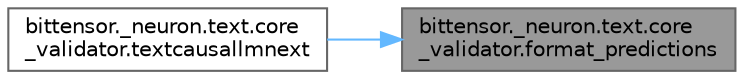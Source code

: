 digraph "bittensor._neuron.text.core_validator.format_predictions"
{
 // LATEX_PDF_SIZE
  bgcolor="transparent";
  edge [fontname=Helvetica,fontsize=10,labelfontname=Helvetica,labelfontsize=10];
  node [fontname=Helvetica,fontsize=10,shape=box,height=0.2,width=0.4];
  rankdir="RL";
  Node1 [label="bittensor._neuron.text.core\l_validator.format_predictions",height=0.2,width=0.4,color="gray40", fillcolor="grey60", style="filled", fontcolor="black",tooltip=" "];
  Node1 -> Node2 [dir="back",color="steelblue1",style="solid"];
  Node2 [label="bittensor._neuron.text.core\l_validator.textcausallmnext",height=0.2,width=0.4,color="grey40", fillcolor="white", style="filled",URL="$namespacebittensor_1_1__neuron_1_1text_1_1core__validator.html#ae13e132bc899ab97f56d1243dfdd9628",tooltip=" "];
}
